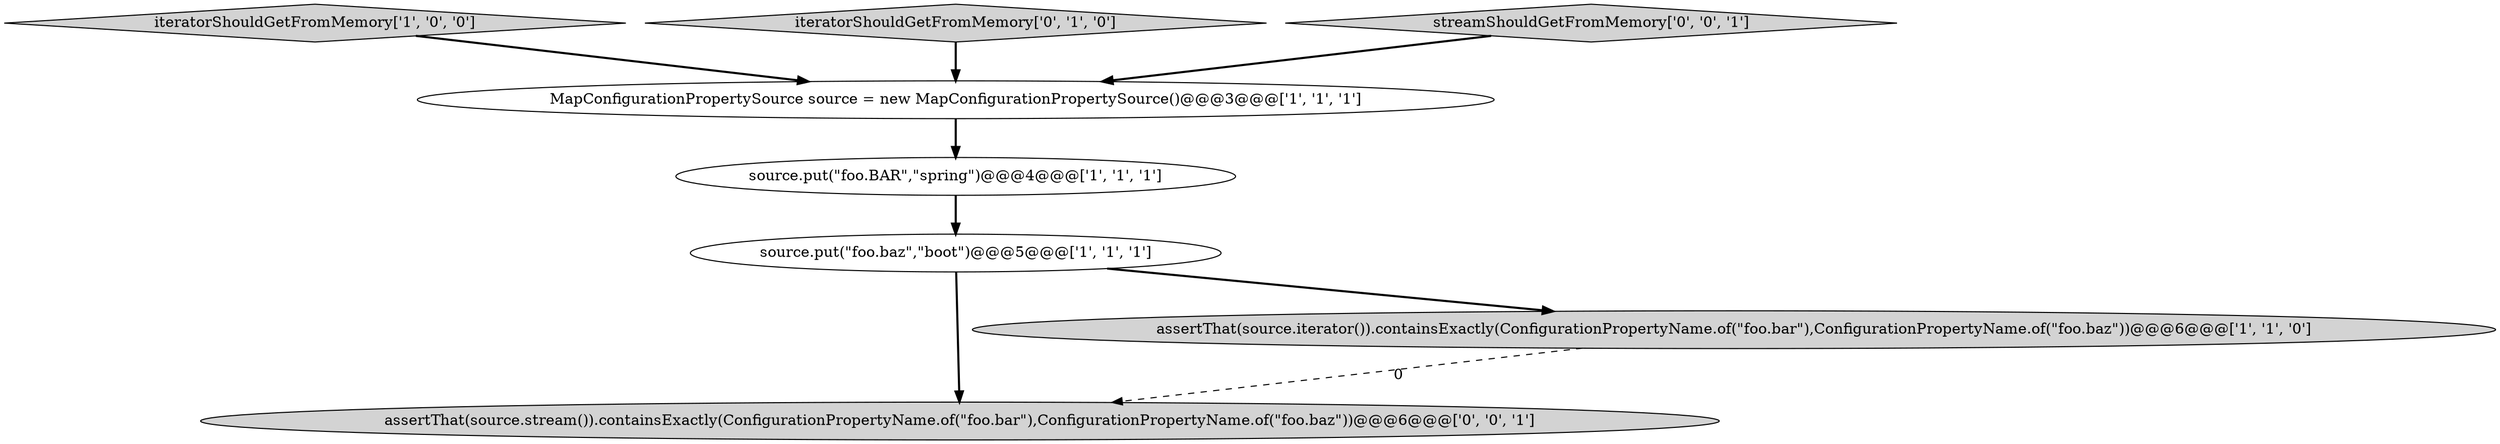 digraph {
1 [style = filled, label = "source.put(\"foo.BAR\",\"spring\")@@@4@@@['1', '1', '1']", fillcolor = white, shape = ellipse image = "AAA0AAABBB1BBB"];
3 [style = filled, label = "iteratorShouldGetFromMemory['1', '0', '0']", fillcolor = lightgray, shape = diamond image = "AAA0AAABBB1BBB"];
6 [style = filled, label = "assertThat(source.stream()).containsExactly(ConfigurationPropertyName.of(\"foo.bar\"),ConfigurationPropertyName.of(\"foo.baz\"))@@@6@@@['0', '0', '1']", fillcolor = lightgray, shape = ellipse image = "AAA0AAABBB3BBB"];
5 [style = filled, label = "iteratorShouldGetFromMemory['0', '1', '0']", fillcolor = lightgray, shape = diamond image = "AAA0AAABBB2BBB"];
2 [style = filled, label = "source.put(\"foo.baz\",\"boot\")@@@5@@@['1', '1', '1']", fillcolor = white, shape = ellipse image = "AAA0AAABBB1BBB"];
7 [style = filled, label = "streamShouldGetFromMemory['0', '0', '1']", fillcolor = lightgray, shape = diamond image = "AAA0AAABBB3BBB"];
4 [style = filled, label = "assertThat(source.iterator()).containsExactly(ConfigurationPropertyName.of(\"foo.bar\"),ConfigurationPropertyName.of(\"foo.baz\"))@@@6@@@['1', '1', '0']", fillcolor = lightgray, shape = ellipse image = "AAA0AAABBB1BBB"];
0 [style = filled, label = "MapConfigurationPropertySource source = new MapConfigurationPropertySource()@@@3@@@['1', '1', '1']", fillcolor = white, shape = ellipse image = "AAA0AAABBB1BBB"];
1->2 [style = bold, label=""];
7->0 [style = bold, label=""];
5->0 [style = bold, label=""];
4->6 [style = dashed, label="0"];
2->4 [style = bold, label=""];
0->1 [style = bold, label=""];
2->6 [style = bold, label=""];
3->0 [style = bold, label=""];
}
